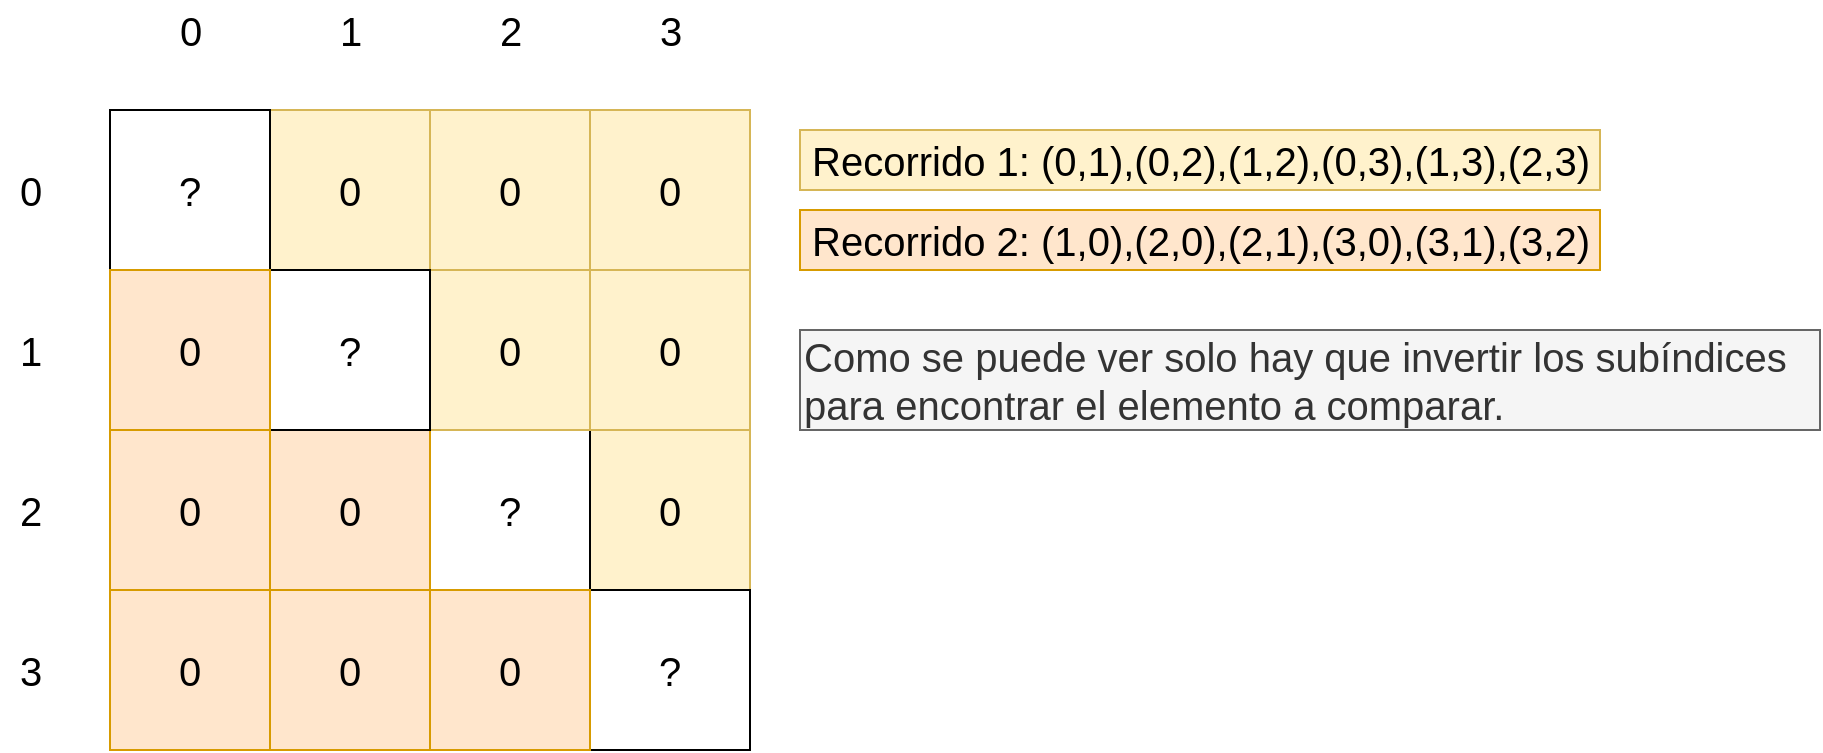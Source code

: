 <mxfile version="14.5.1" type="device"><diagram id="jo0DpjbACb5uIQL7sYvf" name="Página-1"><mxGraphModel dx="1038" dy="607" grid="1" gridSize="10" guides="1" tooltips="1" connect="1" arrows="1" fold="1" page="1" pageScale="1" pageWidth="1200" pageHeight="1920" math="0" shadow="0"><root><mxCell id="0"/><mxCell id="1" parent="0"/><mxCell id="XsCPqtSlVuWK-ZQDFUsO-1" value="0" style="whiteSpace=wrap;html=1;aspect=fixed;fontSize=20;fillColor=#fff2cc;strokeColor=#d6b656;" vertex="1" parent="1"><mxGeometry x="520" y="80" width="80" height="80" as="geometry"/></mxCell><mxCell id="XsCPqtSlVuWK-ZQDFUsO-2" value="0" style="whiteSpace=wrap;html=1;aspect=fixed;fontSize=20;fillColor=#fff2cc;strokeColor=#d6b656;" vertex="1" parent="1"><mxGeometry x="440" y="80" width="80" height="80" as="geometry"/></mxCell><mxCell id="XsCPqtSlVuWK-ZQDFUsO-3" value="0" style="whiteSpace=wrap;html=1;aspect=fixed;fontSize=20;fillColor=#fff2cc;strokeColor=#d6b656;" vertex="1" parent="1"><mxGeometry x="360" y="80" width="80" height="80" as="geometry"/></mxCell><mxCell id="XsCPqtSlVuWK-ZQDFUsO-4" value="?" style="whiteSpace=wrap;html=1;aspect=fixed;fontSize=20;" vertex="1" parent="1"><mxGeometry x="280" y="80" width="80" height="80" as="geometry"/></mxCell><mxCell id="XsCPqtSlVuWK-ZQDFUsO-5" value="0" style="whiteSpace=wrap;html=1;aspect=fixed;fontSize=20;fillColor=#ffe6cc;strokeColor=#d79b00;" vertex="1" parent="1"><mxGeometry x="280" y="320" width="80" height="80" as="geometry"/></mxCell><mxCell id="XsCPqtSlVuWK-ZQDFUsO-6" value="0" style="whiteSpace=wrap;html=1;aspect=fixed;fontSize=20;fillColor=#fff2cc;strokeColor=#d6b656;" vertex="1" parent="1"><mxGeometry x="520" y="240" width="80" height="80" as="geometry"/></mxCell><mxCell id="XsCPqtSlVuWK-ZQDFUsO-7" value="?" style="whiteSpace=wrap;html=1;aspect=fixed;fontSize=20;" vertex="1" parent="1"><mxGeometry x="440" y="240" width="80" height="80" as="geometry"/></mxCell><mxCell id="XsCPqtSlVuWK-ZQDFUsO-8" value="0" style="whiteSpace=wrap;html=1;aspect=fixed;fontSize=20;fillColor=#ffe6cc;strokeColor=#d79b00;" vertex="1" parent="1"><mxGeometry x="360" y="240" width="80" height="80" as="geometry"/></mxCell><mxCell id="XsCPqtSlVuWK-ZQDFUsO-9" value="0" style="whiteSpace=wrap;html=1;aspect=fixed;fontSize=20;fillColor=#ffe6cc;strokeColor=#d79b00;" vertex="1" parent="1"><mxGeometry x="280" y="240" width="80" height="80" as="geometry"/></mxCell><mxCell id="XsCPqtSlVuWK-ZQDFUsO-10" value="0" style="whiteSpace=wrap;html=1;aspect=fixed;fontSize=20;fillColor=#fff2cc;strokeColor=#d6b656;" vertex="1" parent="1"><mxGeometry x="520" y="160" width="80" height="80" as="geometry"/></mxCell><mxCell id="XsCPqtSlVuWK-ZQDFUsO-11" value="0" style="whiteSpace=wrap;html=1;aspect=fixed;fontSize=20;fillColor=#fff2cc;strokeColor=#d6b656;" vertex="1" parent="1"><mxGeometry x="440" y="160" width="80" height="80" as="geometry"/></mxCell><mxCell id="XsCPqtSlVuWK-ZQDFUsO-12" value="?" style="whiteSpace=wrap;html=1;aspect=fixed;fontSize=20;" vertex="1" parent="1"><mxGeometry x="360" y="160" width="80" height="80" as="geometry"/></mxCell><mxCell id="XsCPqtSlVuWK-ZQDFUsO-13" value="0" style="whiteSpace=wrap;html=1;aspect=fixed;fontSize=20;fillColor=#ffe6cc;strokeColor=#d79b00;" vertex="1" parent="1"><mxGeometry x="280" y="160" width="80" height="80" as="geometry"/></mxCell><mxCell id="XsCPqtSlVuWK-ZQDFUsO-15" value="?" style="whiteSpace=wrap;html=1;aspect=fixed;fontSize=20;" vertex="1" parent="1"><mxGeometry x="520" y="320" width="80" height="80" as="geometry"/></mxCell><mxCell id="XsCPqtSlVuWK-ZQDFUsO-16" value="0" style="whiteSpace=wrap;html=1;aspect=fixed;fontSize=20;fillColor=#ffe6cc;strokeColor=#d79b00;" vertex="1" parent="1"><mxGeometry x="440" y="320" width="80" height="80" as="geometry"/></mxCell><mxCell id="XsCPqtSlVuWK-ZQDFUsO-17" value="0" style="whiteSpace=wrap;html=1;aspect=fixed;fontSize=20;fillColor=#ffe6cc;strokeColor=#d79b00;" vertex="1" parent="1"><mxGeometry x="360" y="320" width="80" height="80" as="geometry"/></mxCell><mxCell id="XsCPqtSlVuWK-ZQDFUsO-18" value="0" style="text;html=1;align=center;verticalAlign=middle;resizable=0;points=[];autosize=1;fontSize=20;" vertex="1" parent="1"><mxGeometry x="305" y="25" width="30" height="30" as="geometry"/></mxCell><mxCell id="XsCPqtSlVuWK-ZQDFUsO-19" value="1" style="text;html=1;align=center;verticalAlign=middle;resizable=0;points=[];autosize=1;fontSize=20;" vertex="1" parent="1"><mxGeometry x="385" y="25" width="30" height="30" as="geometry"/></mxCell><mxCell id="XsCPqtSlVuWK-ZQDFUsO-20" value="2" style="text;html=1;align=center;verticalAlign=middle;resizable=0;points=[];autosize=1;fontSize=20;" vertex="1" parent="1"><mxGeometry x="465" y="25" width="30" height="30" as="geometry"/></mxCell><mxCell id="XsCPqtSlVuWK-ZQDFUsO-21" value="3" style="text;html=1;align=center;verticalAlign=middle;resizable=0;points=[];autosize=1;fontSize=20;" vertex="1" parent="1"><mxGeometry x="545" y="25" width="30" height="30" as="geometry"/></mxCell><mxCell id="XsCPqtSlVuWK-ZQDFUsO-22" value="0" style="text;html=1;align=center;verticalAlign=middle;resizable=0;points=[];autosize=1;fontSize=20;" vertex="1" parent="1"><mxGeometry x="225" y="105" width="30" height="30" as="geometry"/></mxCell><mxCell id="XsCPqtSlVuWK-ZQDFUsO-23" value="1" style="text;html=1;align=center;verticalAlign=middle;resizable=0;points=[];autosize=1;fontSize=20;" vertex="1" parent="1"><mxGeometry x="225" y="185" width="30" height="30" as="geometry"/></mxCell><mxCell id="XsCPqtSlVuWK-ZQDFUsO-24" value="2" style="text;html=1;align=center;verticalAlign=middle;resizable=0;points=[];autosize=1;fontSize=20;" vertex="1" parent="1"><mxGeometry x="225" y="265" width="30" height="30" as="geometry"/></mxCell><mxCell id="XsCPqtSlVuWK-ZQDFUsO-25" value="3" style="text;html=1;align=center;verticalAlign=middle;resizable=0;points=[];autosize=1;fontSize=20;" vertex="1" parent="1"><mxGeometry x="225" y="345" width="30" height="30" as="geometry"/></mxCell><mxCell id="XsCPqtSlVuWK-ZQDFUsO-26" value="Recorrido 1: (0,1),(0,2),(1,2),(0,3),(1,3),(2,3)" style="text;html=1;align=center;verticalAlign=middle;resizable=0;points=[];autosize=1;fontSize=20;fillColor=#fff2cc;strokeColor=#d6b656;" vertex="1" parent="1"><mxGeometry x="625" y="90" width="400" height="30" as="geometry"/></mxCell><mxCell id="XsCPqtSlVuWK-ZQDFUsO-27" value="Recorrido 2: (1,0),(2,0),(2,1),(3,0),(3,1),(3,2)" style="text;html=1;align=center;verticalAlign=middle;resizable=0;points=[];autosize=1;fontSize=20;fillColor=#ffe6cc;strokeColor=#d79b00;" vertex="1" parent="1"><mxGeometry x="625" y="130" width="400" height="30" as="geometry"/></mxCell><mxCell id="XsCPqtSlVuWK-ZQDFUsO-28" value="Como se puede ver solo hay que invertir los subíndices&lt;br&gt;para encontrar el elemento a comparar." style="text;html=1;align=left;verticalAlign=middle;resizable=0;points=[];autosize=1;fontSize=20;fillColor=#f5f5f5;strokeColor=#666666;fontColor=#333333;" vertex="1" parent="1"><mxGeometry x="625" y="190" width="510" height="50" as="geometry"/></mxCell></root></mxGraphModel></diagram></mxfile>